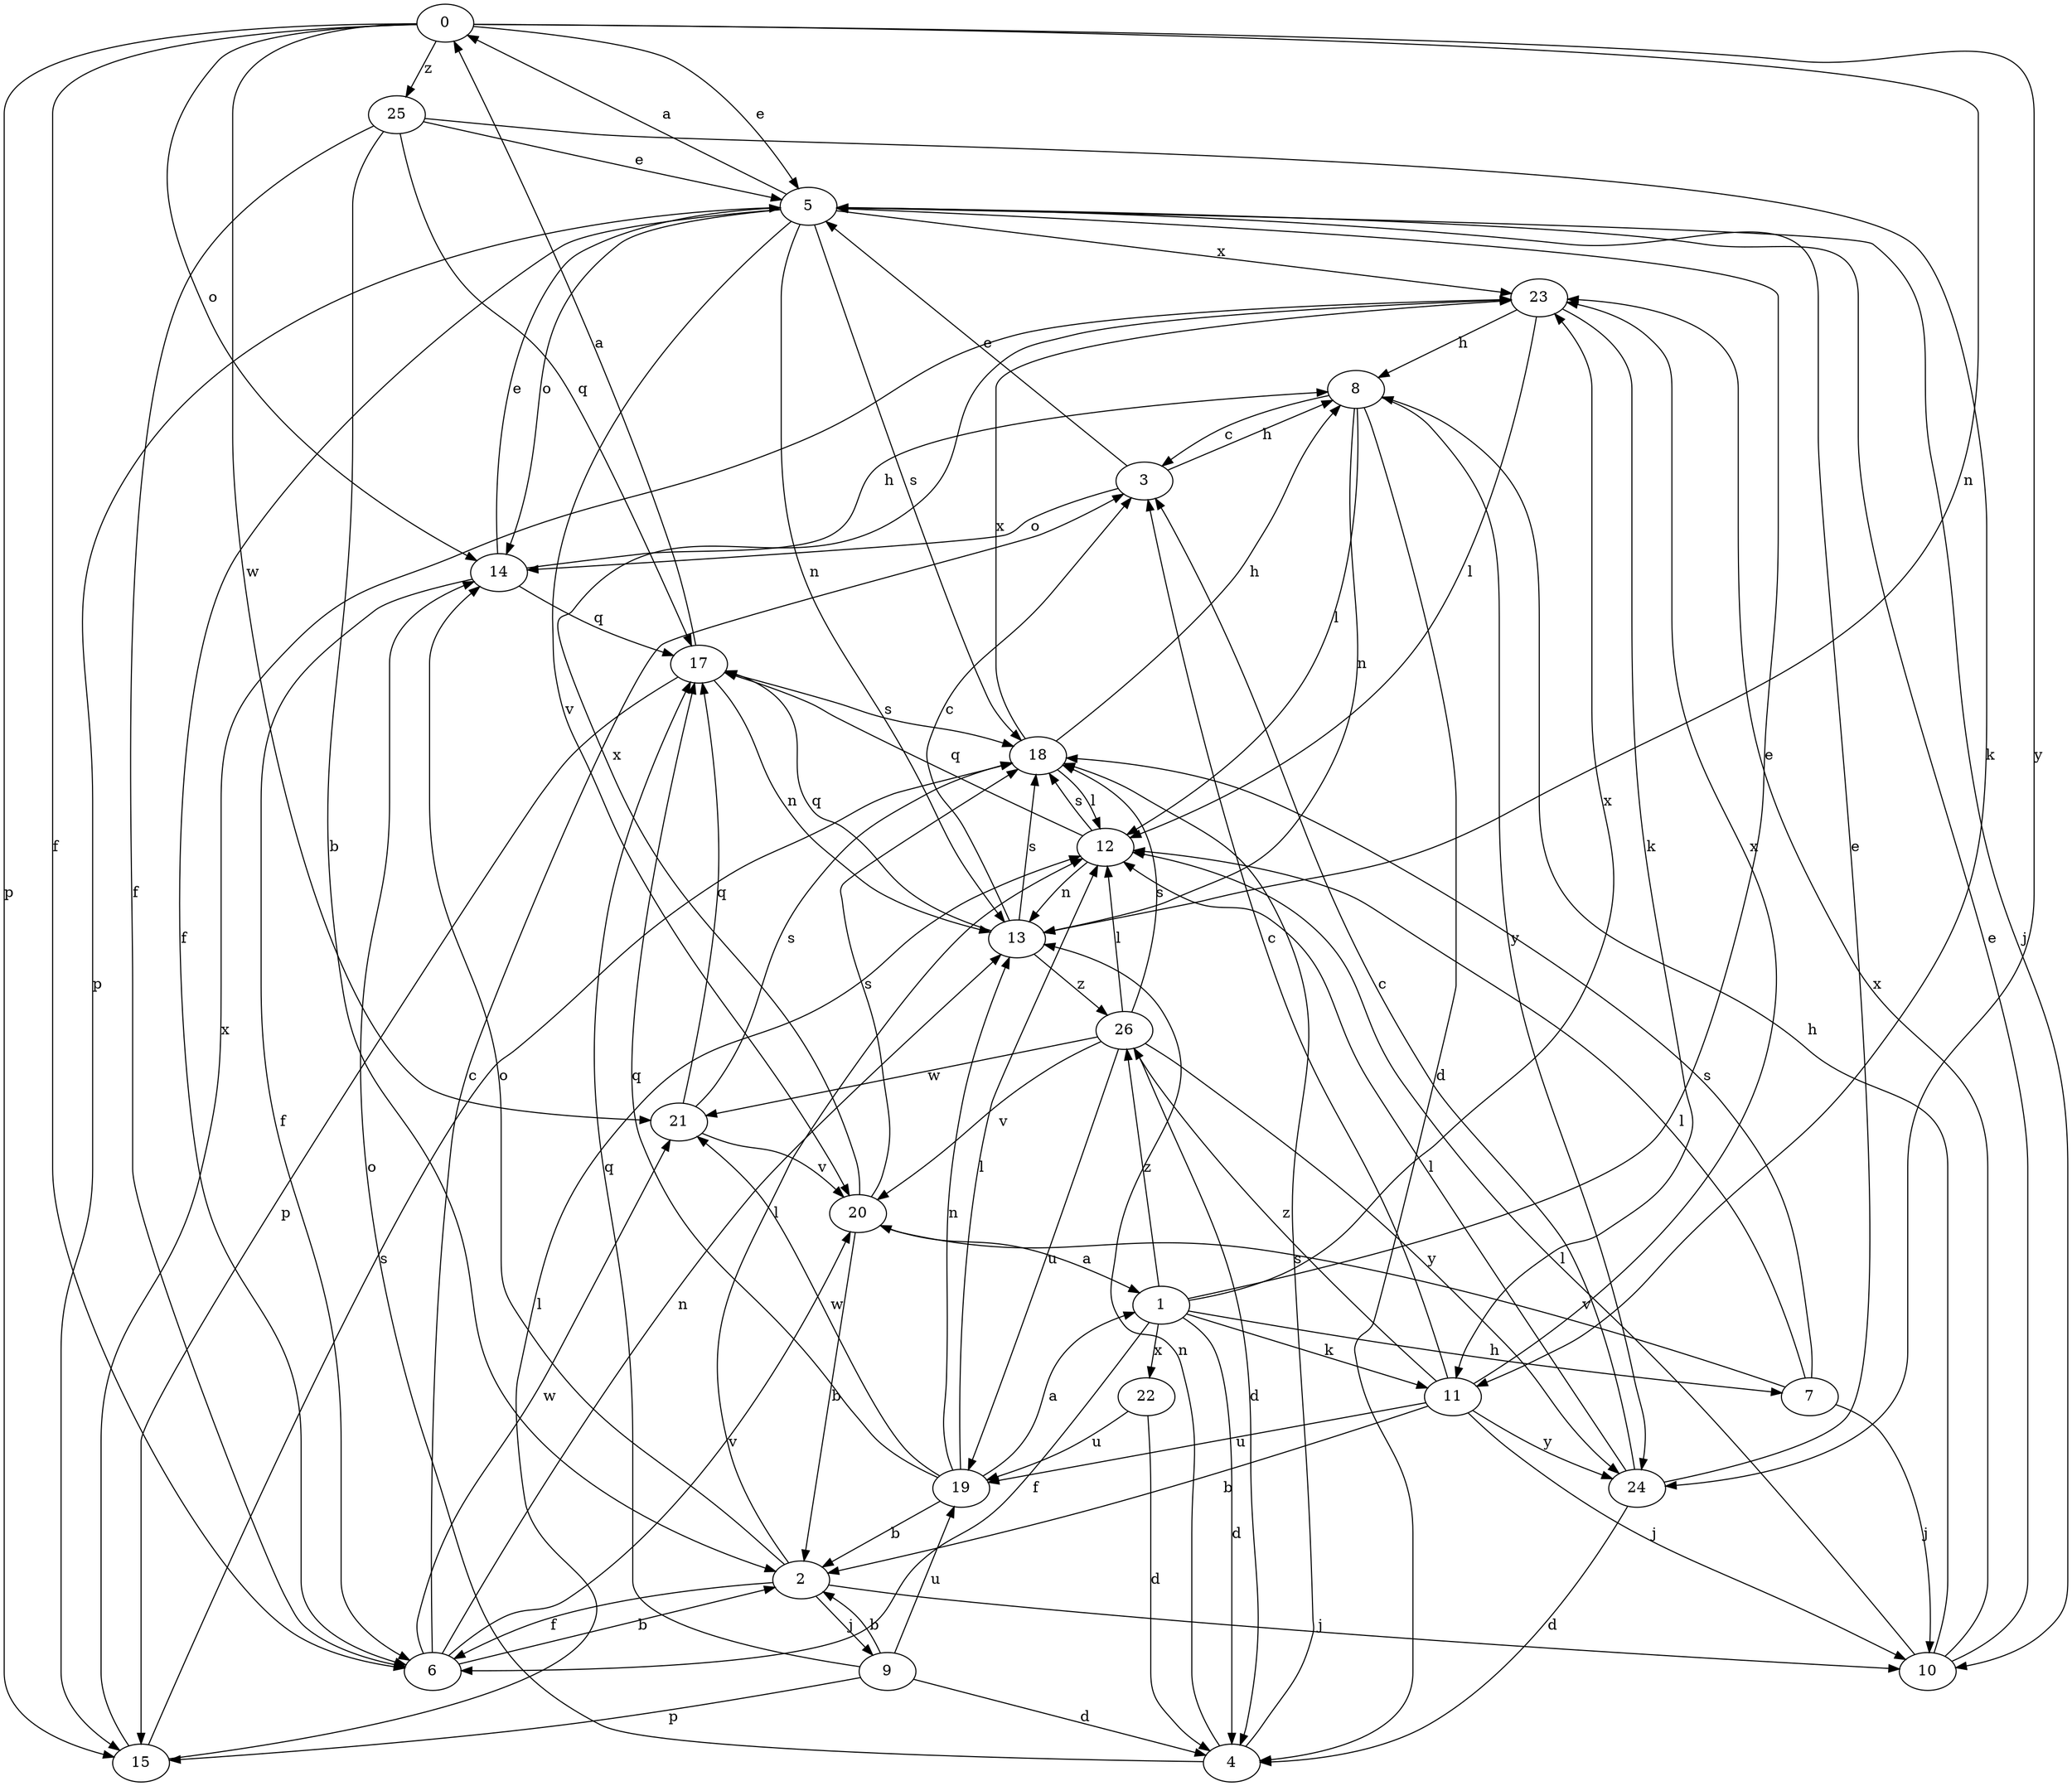 strict digraph  {
0;
1;
2;
3;
4;
5;
6;
7;
8;
9;
10;
11;
12;
13;
14;
15;
17;
18;
19;
20;
21;
22;
23;
24;
25;
26;
0 -> 5  [label=e];
0 -> 6  [label=f];
0 -> 13  [label=n];
0 -> 14  [label=o];
0 -> 15  [label=p];
0 -> 21  [label=w];
0 -> 24  [label=y];
0 -> 25  [label=z];
1 -> 4  [label=d];
1 -> 5  [label=e];
1 -> 6  [label=f];
1 -> 7  [label=h];
1 -> 11  [label=k];
1 -> 22  [label=x];
1 -> 23  [label=x];
1 -> 26  [label=z];
2 -> 6  [label=f];
2 -> 9  [label=j];
2 -> 10  [label=j];
2 -> 12  [label=l];
2 -> 14  [label=o];
3 -> 5  [label=e];
3 -> 8  [label=h];
3 -> 14  [label=o];
4 -> 13  [label=n];
4 -> 14  [label=o];
4 -> 18  [label=s];
5 -> 0  [label=a];
5 -> 6  [label=f];
5 -> 10  [label=j];
5 -> 13  [label=n];
5 -> 14  [label=o];
5 -> 15  [label=p];
5 -> 18  [label=s];
5 -> 20  [label=v];
5 -> 23  [label=x];
6 -> 2  [label=b];
6 -> 3  [label=c];
6 -> 13  [label=n];
6 -> 20  [label=v];
6 -> 21  [label=w];
7 -> 10  [label=j];
7 -> 12  [label=l];
7 -> 18  [label=s];
7 -> 20  [label=v];
8 -> 3  [label=c];
8 -> 4  [label=d];
8 -> 12  [label=l];
8 -> 13  [label=n];
8 -> 24  [label=y];
9 -> 2  [label=b];
9 -> 4  [label=d];
9 -> 15  [label=p];
9 -> 17  [label=q];
9 -> 19  [label=u];
10 -> 5  [label=e];
10 -> 8  [label=h];
10 -> 12  [label=l];
10 -> 23  [label=x];
11 -> 2  [label=b];
11 -> 3  [label=c];
11 -> 10  [label=j];
11 -> 19  [label=u];
11 -> 23  [label=x];
11 -> 24  [label=y];
11 -> 26  [label=z];
12 -> 13  [label=n];
12 -> 17  [label=q];
12 -> 18  [label=s];
13 -> 3  [label=c];
13 -> 17  [label=q];
13 -> 18  [label=s];
13 -> 26  [label=z];
14 -> 5  [label=e];
14 -> 6  [label=f];
14 -> 8  [label=h];
14 -> 17  [label=q];
15 -> 12  [label=l];
15 -> 18  [label=s];
15 -> 23  [label=x];
17 -> 0  [label=a];
17 -> 13  [label=n];
17 -> 15  [label=p];
17 -> 18  [label=s];
18 -> 8  [label=h];
18 -> 12  [label=l];
18 -> 23  [label=x];
19 -> 1  [label=a];
19 -> 2  [label=b];
19 -> 12  [label=l];
19 -> 13  [label=n];
19 -> 17  [label=q];
19 -> 21  [label=w];
20 -> 1  [label=a];
20 -> 2  [label=b];
20 -> 18  [label=s];
20 -> 23  [label=x];
21 -> 17  [label=q];
21 -> 18  [label=s];
21 -> 20  [label=v];
22 -> 4  [label=d];
22 -> 19  [label=u];
23 -> 8  [label=h];
23 -> 11  [label=k];
23 -> 12  [label=l];
24 -> 3  [label=c];
24 -> 4  [label=d];
24 -> 5  [label=e];
24 -> 12  [label=l];
25 -> 2  [label=b];
25 -> 5  [label=e];
25 -> 6  [label=f];
25 -> 11  [label=k];
25 -> 17  [label=q];
26 -> 4  [label=d];
26 -> 12  [label=l];
26 -> 18  [label=s];
26 -> 19  [label=u];
26 -> 20  [label=v];
26 -> 21  [label=w];
26 -> 24  [label=y];
}
